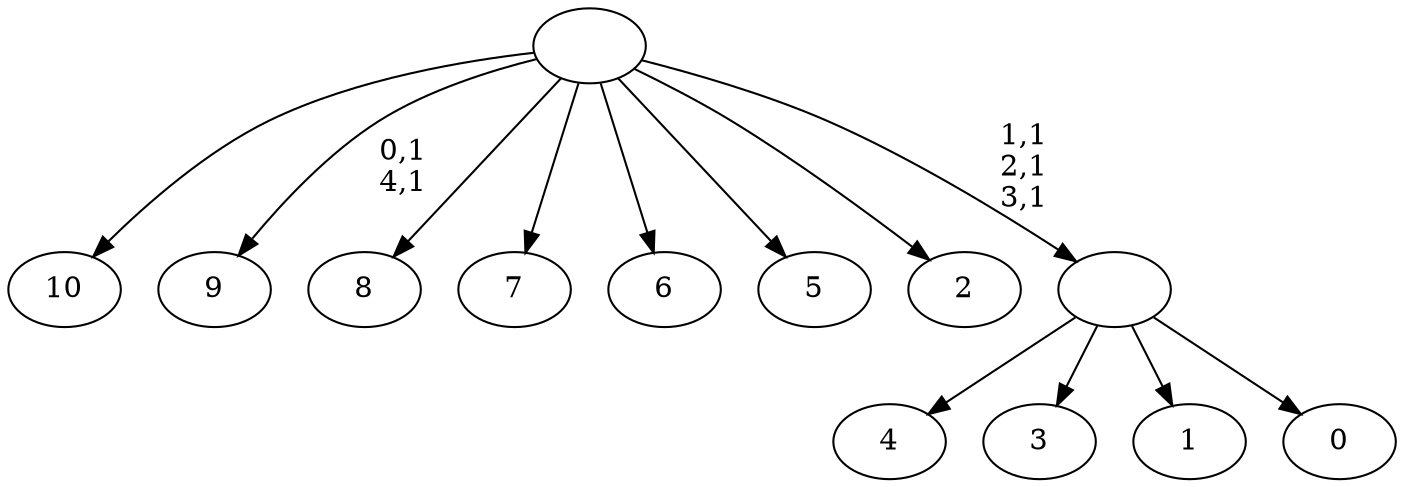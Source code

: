 digraph T {
	16 [label="10"]
	15 [label="9"]
	12 [label="8"]
	11 [label="7"]
	10 [label="6"]
	9 [label="5"]
	8 [label="4"]
	7 [label="3"]
	6 [label="2"]
	5 [label="1"]
	4 [label="0"]
	3 [label=""]
	0 [label=""]
	3 -> 8 [label=""]
	3 -> 7 [label=""]
	3 -> 5 [label=""]
	3 -> 4 [label=""]
	0 -> 3 [label="1,1\n2,1\n3,1"]
	0 -> 15 [label="0,1\n4,1"]
	0 -> 16 [label=""]
	0 -> 12 [label=""]
	0 -> 11 [label=""]
	0 -> 10 [label=""]
	0 -> 9 [label=""]
	0 -> 6 [label=""]
}
